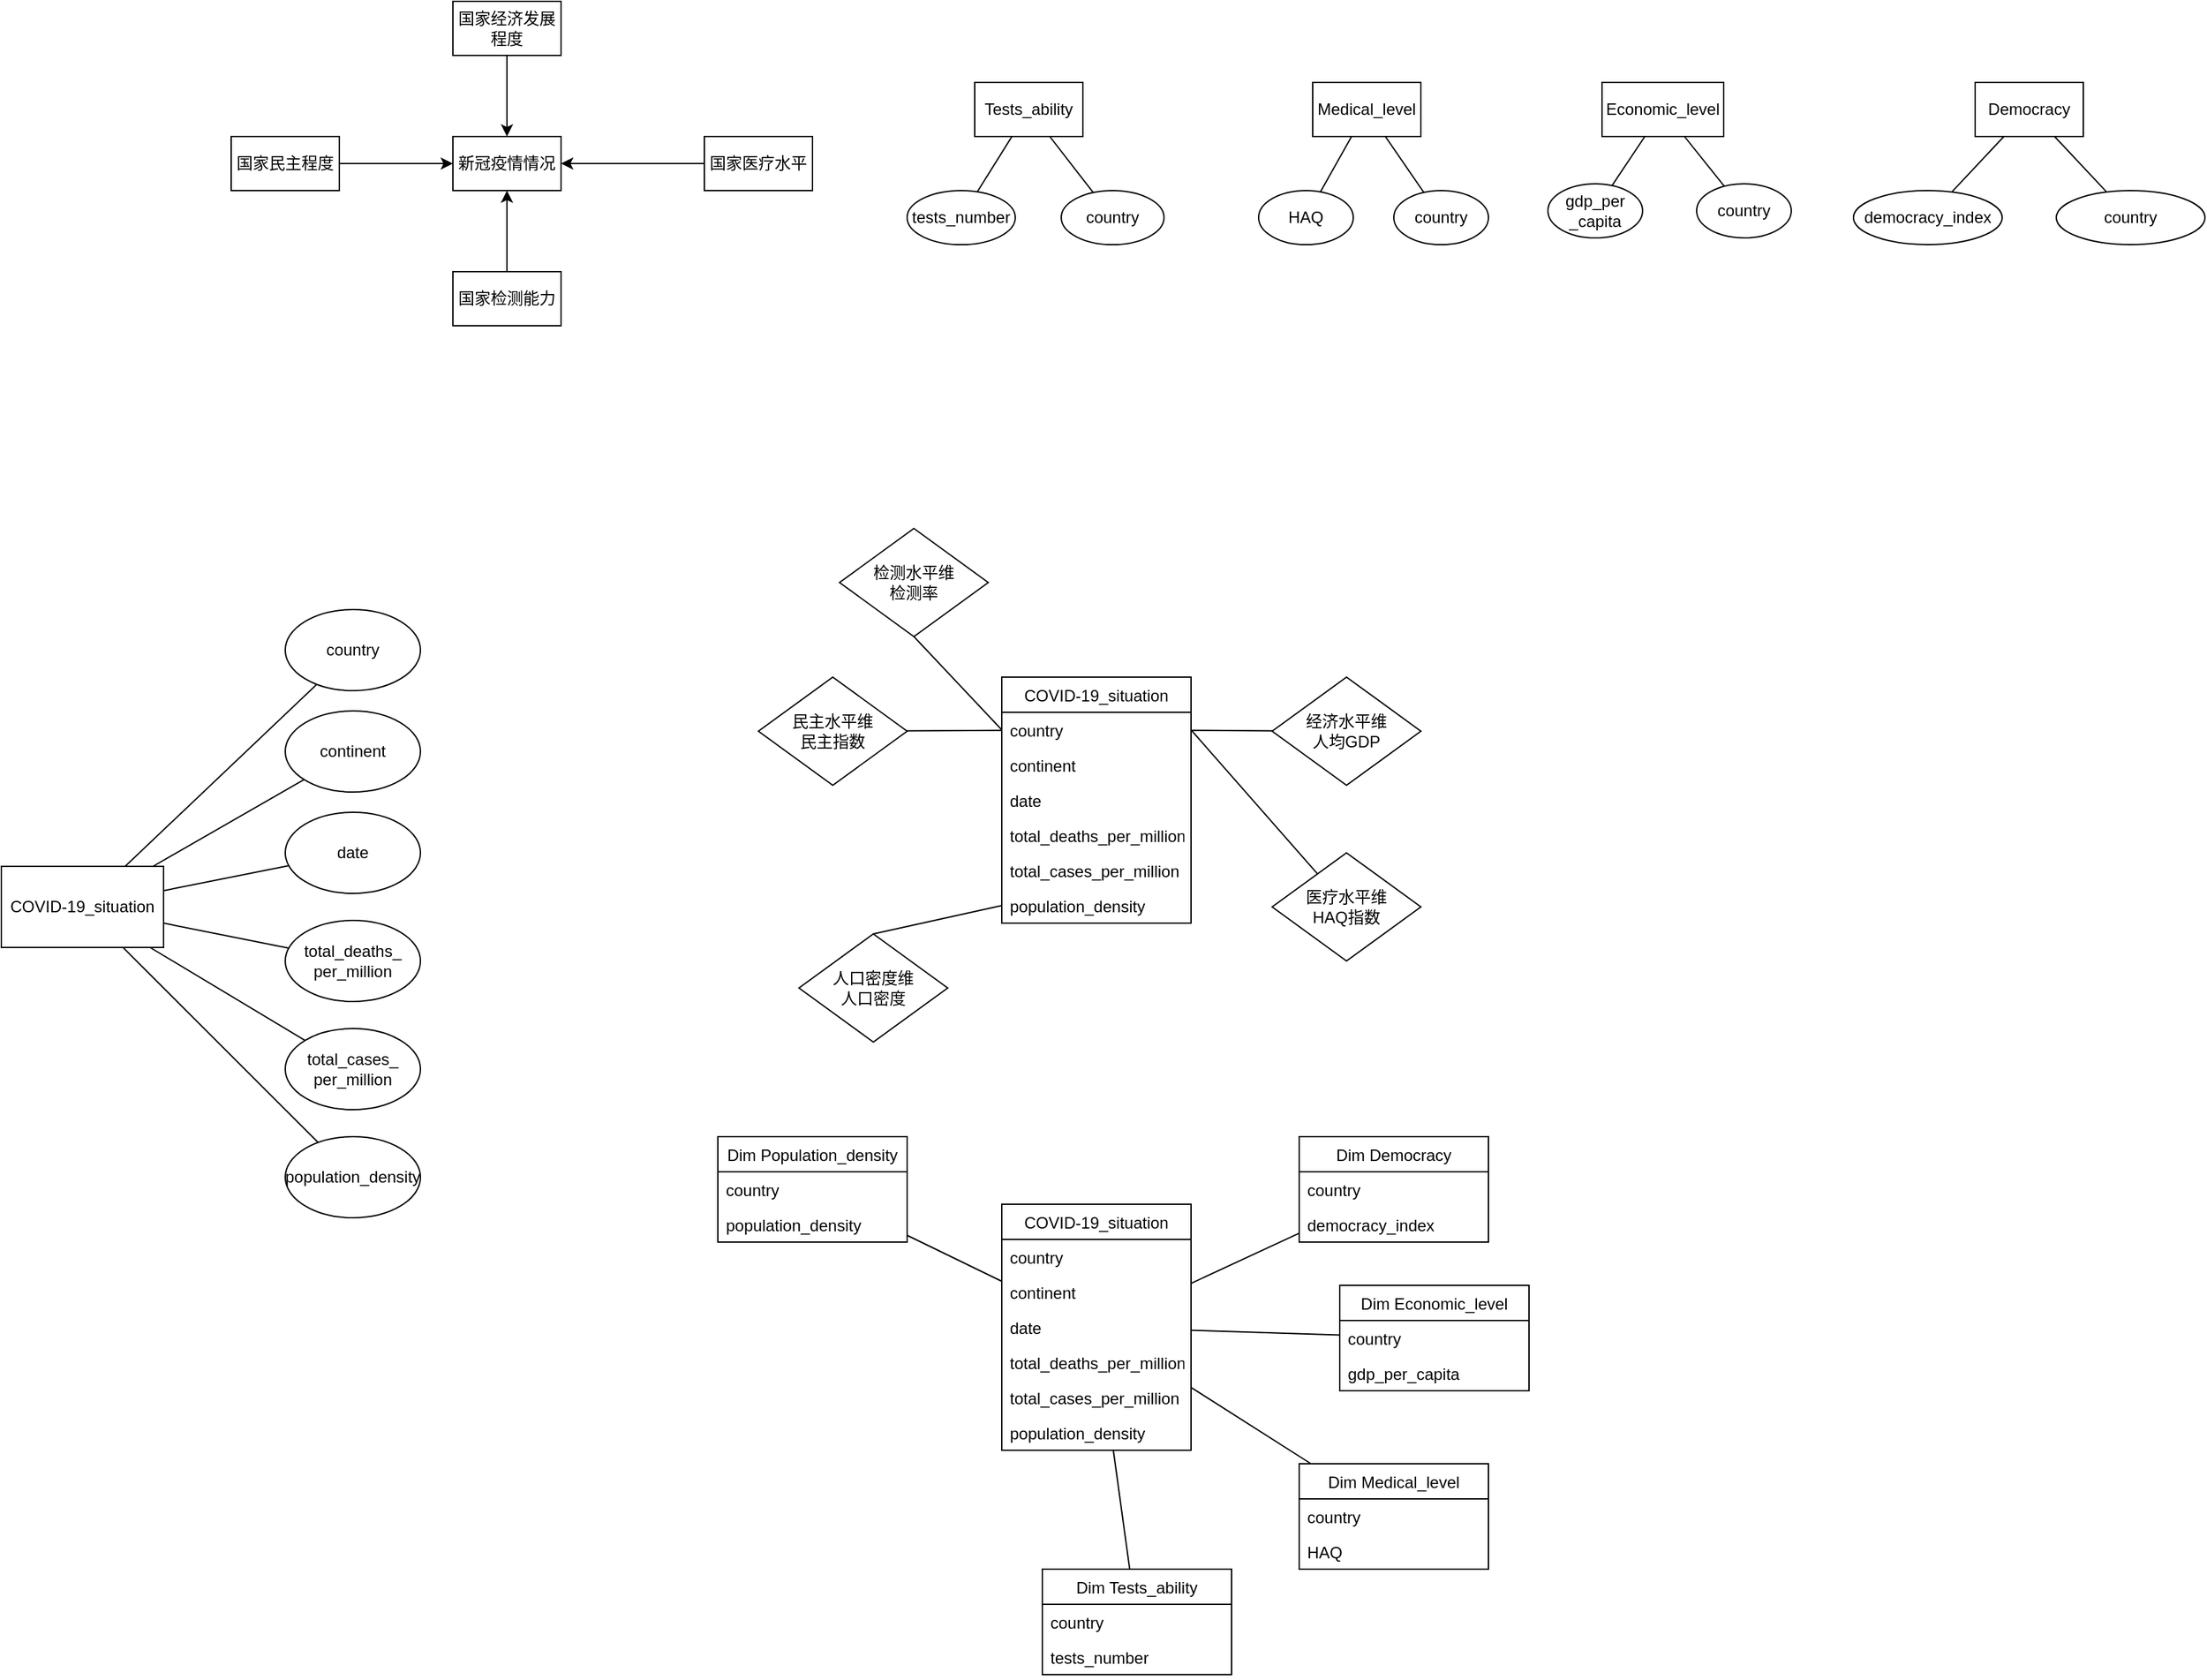 <mxfile version="13.10.0" type="github">
  <diagram id="Pme9fIOPrRiLOFCRXLsO" name="Page-1">
    <mxGraphModel dx="1038" dy="587" grid="1" gridSize="10" guides="1" tooltips="1" connect="1" arrows="1" fold="1" page="1" pageScale="1" pageWidth="827" pageHeight="1169" math="0" shadow="0">
      <root>
        <mxCell id="0" />
        <mxCell id="1" parent="0" />
        <mxCell id="bKF1onNrk28GbELkqHRm-1" value="新冠疫情情况" style="rounded=0;whiteSpace=wrap;html=1;" vertex="1" parent="1">
          <mxGeometry x="374" y="130" width="80" height="40" as="geometry" />
        </mxCell>
        <mxCell id="bKF1onNrk28GbELkqHRm-8" style="edgeStyle=orthogonalEdgeStyle;rounded=0;orthogonalLoop=1;jettySize=auto;html=1;" edge="1" parent="1" source="bKF1onNrk28GbELkqHRm-3" target="bKF1onNrk28GbELkqHRm-1">
          <mxGeometry relative="1" as="geometry" />
        </mxCell>
        <mxCell id="bKF1onNrk28GbELkqHRm-3" value="国家民主程度" style="rounded=0;whiteSpace=wrap;html=1;" vertex="1" parent="1">
          <mxGeometry x="210" y="130" width="80" height="40" as="geometry" />
        </mxCell>
        <mxCell id="bKF1onNrk28GbELkqHRm-11" style="edgeStyle=orthogonalEdgeStyle;rounded=0;orthogonalLoop=1;jettySize=auto;html=1;" edge="1" parent="1" source="bKF1onNrk28GbELkqHRm-4" target="bKF1onNrk28GbELkqHRm-1">
          <mxGeometry relative="1" as="geometry" />
        </mxCell>
        <mxCell id="bKF1onNrk28GbELkqHRm-4" value="国家医疗水平" style="rounded=0;whiteSpace=wrap;html=1;" vertex="1" parent="1">
          <mxGeometry x="560" y="130" width="80" height="40" as="geometry" />
        </mxCell>
        <mxCell id="bKF1onNrk28GbELkqHRm-33" style="edgeStyle=none;rounded=0;orthogonalLoop=1;jettySize=auto;html=1;endArrow=classic;endFill=1;" edge="1" parent="1" source="bKF1onNrk28GbELkqHRm-7" target="bKF1onNrk28GbELkqHRm-1">
          <mxGeometry relative="1" as="geometry" />
        </mxCell>
        <mxCell id="bKF1onNrk28GbELkqHRm-7" value="国家检测能力" style="rounded=0;whiteSpace=wrap;html=1;" vertex="1" parent="1">
          <mxGeometry x="374" y="230" width="80" height="40" as="geometry" />
        </mxCell>
        <mxCell id="bKF1onNrk28GbELkqHRm-13" style="edgeStyle=orthogonalEdgeStyle;rounded=0;orthogonalLoop=1;jettySize=auto;html=1;" edge="1" parent="1" source="bKF1onNrk28GbELkqHRm-12" target="bKF1onNrk28GbELkqHRm-1">
          <mxGeometry relative="1" as="geometry" />
        </mxCell>
        <mxCell id="bKF1onNrk28GbELkqHRm-12" value="国家经济发展程度" style="rounded=0;whiteSpace=wrap;html=1;" vertex="1" parent="1">
          <mxGeometry x="374" y="30" width="80" height="40" as="geometry" />
        </mxCell>
        <mxCell id="bKF1onNrk28GbELkqHRm-21" style="rounded=0;orthogonalLoop=1;jettySize=auto;html=1;endArrow=none;endFill=0;" edge="1" parent="1" source="bKF1onNrk28GbELkqHRm-14" target="bKF1onNrk28GbELkqHRm-16">
          <mxGeometry relative="1" as="geometry" />
        </mxCell>
        <mxCell id="bKF1onNrk28GbELkqHRm-22" style="rounded=0;orthogonalLoop=1;jettySize=auto;html=1;endArrow=none;endFill=0;" edge="1" parent="1" source="bKF1onNrk28GbELkqHRm-14" target="bKF1onNrk28GbELkqHRm-18">
          <mxGeometry relative="1" as="geometry" />
        </mxCell>
        <mxCell id="bKF1onNrk28GbELkqHRm-14" value="Democracy" style="rounded=0;whiteSpace=wrap;html=1;" vertex="1" parent="1">
          <mxGeometry x="1500" y="90" width="80" height="40" as="geometry" />
        </mxCell>
        <mxCell id="bKF1onNrk28GbELkqHRm-16" value="country" style="ellipse;whiteSpace=wrap;html=1;" vertex="1" parent="1">
          <mxGeometry x="1560" y="170" width="110" height="40" as="geometry" />
        </mxCell>
        <mxCell id="bKF1onNrk28GbELkqHRm-18" value="democracy_index" style="ellipse;whiteSpace=wrap;html=1;" vertex="1" parent="1">
          <mxGeometry x="1410" y="170" width="110" height="40" as="geometry" />
        </mxCell>
        <mxCell id="bKF1onNrk28GbELkqHRm-26" style="edgeStyle=none;rounded=0;orthogonalLoop=1;jettySize=auto;html=1;endArrow=none;endFill=0;" edge="1" parent="1" source="bKF1onNrk28GbELkqHRm-23" target="bKF1onNrk28GbELkqHRm-25">
          <mxGeometry relative="1" as="geometry" />
        </mxCell>
        <mxCell id="bKF1onNrk28GbELkqHRm-27" style="edgeStyle=none;rounded=0;orthogonalLoop=1;jettySize=auto;html=1;endArrow=none;endFill=0;" edge="1" parent="1" source="bKF1onNrk28GbELkqHRm-23" target="bKF1onNrk28GbELkqHRm-24">
          <mxGeometry relative="1" as="geometry" />
        </mxCell>
        <mxCell id="bKF1onNrk28GbELkqHRm-23" value="Tests_ability" style="rounded=0;whiteSpace=wrap;html=1;" vertex="1" parent="1">
          <mxGeometry x="760" y="90" width="80" height="40" as="geometry" />
        </mxCell>
        <mxCell id="bKF1onNrk28GbELkqHRm-24" value="country" style="ellipse;whiteSpace=wrap;html=1;" vertex="1" parent="1">
          <mxGeometry x="824" y="170" width="76" height="40" as="geometry" />
        </mxCell>
        <mxCell id="bKF1onNrk28GbELkqHRm-25" value="tests_number" style="ellipse;whiteSpace=wrap;html=1;" vertex="1" parent="1">
          <mxGeometry x="710" y="170" width="80" height="40" as="geometry" />
        </mxCell>
        <mxCell id="bKF1onNrk28GbELkqHRm-31" style="edgeStyle=none;rounded=0;orthogonalLoop=1;jettySize=auto;html=1;endArrow=none;endFill=0;" edge="1" parent="1" source="bKF1onNrk28GbELkqHRm-28" target="bKF1onNrk28GbELkqHRm-30">
          <mxGeometry relative="1" as="geometry" />
        </mxCell>
        <mxCell id="bKF1onNrk28GbELkqHRm-32" style="edgeStyle=none;rounded=0;orthogonalLoop=1;jettySize=auto;html=1;endArrow=none;endFill=0;" edge="1" parent="1" source="bKF1onNrk28GbELkqHRm-28" target="bKF1onNrk28GbELkqHRm-29">
          <mxGeometry relative="1" as="geometry" />
        </mxCell>
        <mxCell id="bKF1onNrk28GbELkqHRm-28" value="Medical_level" style="rounded=0;whiteSpace=wrap;html=1;" vertex="1" parent="1">
          <mxGeometry x="1010" y="90" width="80" height="40" as="geometry" />
        </mxCell>
        <mxCell id="bKF1onNrk28GbELkqHRm-29" value="country" style="ellipse;whiteSpace=wrap;html=1;" vertex="1" parent="1">
          <mxGeometry x="1070" y="170" width="70" height="40" as="geometry" />
        </mxCell>
        <mxCell id="bKF1onNrk28GbELkqHRm-30" value="HAQ" style="ellipse;whiteSpace=wrap;html=1;" vertex="1" parent="1">
          <mxGeometry x="970" y="170" width="70" height="40" as="geometry" />
        </mxCell>
        <mxCell id="bKF1onNrk28GbELkqHRm-38" style="edgeStyle=none;rounded=0;orthogonalLoop=1;jettySize=auto;html=1;endArrow=none;endFill=0;" edge="1" parent="1" source="bKF1onNrk28GbELkqHRm-34" target="bKF1onNrk28GbELkqHRm-36">
          <mxGeometry relative="1" as="geometry" />
        </mxCell>
        <mxCell id="bKF1onNrk28GbELkqHRm-34" value="Economic_level" style="rounded=0;whiteSpace=wrap;html=1;" vertex="1" parent="1">
          <mxGeometry x="1224" y="90" width="90" height="40" as="geometry" />
        </mxCell>
        <mxCell id="bKF1onNrk28GbELkqHRm-37" style="edgeStyle=none;rounded=0;orthogonalLoop=1;jettySize=auto;html=1;endArrow=none;endFill=0;" edge="1" parent="1" source="bKF1onNrk28GbELkqHRm-35" target="bKF1onNrk28GbELkqHRm-34">
          <mxGeometry relative="1" as="geometry" />
        </mxCell>
        <mxCell id="bKF1onNrk28GbELkqHRm-35" value="&lt;div&gt;gdp_per&lt;/div&gt;&lt;div&gt;_capita&lt;/div&gt;" style="ellipse;whiteSpace=wrap;html=1;" vertex="1" parent="1">
          <mxGeometry x="1184" y="165" width="70" height="40" as="geometry" />
        </mxCell>
        <mxCell id="bKF1onNrk28GbELkqHRm-36" value="country" style="ellipse;whiteSpace=wrap;html=1;" vertex="1" parent="1">
          <mxGeometry x="1294" y="165" width="70" height="40" as="geometry" />
        </mxCell>
        <mxCell id="bKF1onNrk28GbELkqHRm-52" style="edgeStyle=none;rounded=0;orthogonalLoop=1;jettySize=auto;html=1;endArrow=none;endFill=0;" edge="1" parent="1" source="bKF1onNrk28GbELkqHRm-43" target="bKF1onNrk28GbELkqHRm-44">
          <mxGeometry relative="1" as="geometry" />
        </mxCell>
        <mxCell id="bKF1onNrk28GbELkqHRm-53" style="edgeStyle=none;rounded=0;orthogonalLoop=1;jettySize=auto;html=1;endArrow=none;endFill=0;" edge="1" parent="1" source="bKF1onNrk28GbELkqHRm-43" target="bKF1onNrk28GbELkqHRm-49">
          <mxGeometry relative="1" as="geometry" />
        </mxCell>
        <mxCell id="bKF1onNrk28GbELkqHRm-54" style="edgeStyle=none;rounded=0;orthogonalLoop=1;jettySize=auto;html=1;endArrow=none;endFill=0;" edge="1" parent="1" source="bKF1onNrk28GbELkqHRm-43" target="bKF1onNrk28GbELkqHRm-46">
          <mxGeometry relative="1" as="geometry" />
        </mxCell>
        <mxCell id="bKF1onNrk28GbELkqHRm-55" style="edgeStyle=none;rounded=0;orthogonalLoop=1;jettySize=auto;html=1;endArrow=none;endFill=0;" edge="1" parent="1" source="bKF1onNrk28GbELkqHRm-43" target="bKF1onNrk28GbELkqHRm-47">
          <mxGeometry relative="1" as="geometry" />
        </mxCell>
        <mxCell id="bKF1onNrk28GbELkqHRm-56" style="edgeStyle=none;rounded=0;orthogonalLoop=1;jettySize=auto;html=1;endArrow=none;endFill=0;" edge="1" parent="1" source="bKF1onNrk28GbELkqHRm-43" target="bKF1onNrk28GbELkqHRm-50">
          <mxGeometry relative="1" as="geometry" />
        </mxCell>
        <mxCell id="bKF1onNrk28GbELkqHRm-57" style="edgeStyle=none;rounded=0;orthogonalLoop=1;jettySize=auto;html=1;endArrow=none;endFill=0;" edge="1" parent="1" source="bKF1onNrk28GbELkqHRm-43" target="bKF1onNrk28GbELkqHRm-51">
          <mxGeometry relative="1" as="geometry" />
        </mxCell>
        <mxCell id="bKF1onNrk28GbELkqHRm-43" value="COVID-19_situation" style="rounded=0;whiteSpace=wrap;html=1;" vertex="1" parent="1">
          <mxGeometry x="40" y="670" width="120" height="60" as="geometry" />
        </mxCell>
        <mxCell id="bKF1onNrk28GbELkqHRm-44" value="country" style="ellipse;whiteSpace=wrap;html=1;" vertex="1" parent="1">
          <mxGeometry x="250" y="480" width="100" height="60" as="geometry" />
        </mxCell>
        <mxCell id="bKF1onNrk28GbELkqHRm-46" value="date" style="ellipse;whiteSpace=wrap;html=1;" vertex="1" parent="1">
          <mxGeometry x="250" y="630" width="100" height="60" as="geometry" />
        </mxCell>
        <mxCell id="bKF1onNrk28GbELkqHRm-47" value="&lt;div&gt;total_deaths_&lt;/div&gt;&lt;div&gt;per_million&lt;/div&gt;" style="ellipse;whiteSpace=wrap;html=1;" vertex="1" parent="1">
          <mxGeometry x="250" y="710" width="100" height="60" as="geometry" />
        </mxCell>
        <mxCell id="bKF1onNrk28GbELkqHRm-49" value="continent" style="ellipse;whiteSpace=wrap;html=1;" vertex="1" parent="1">
          <mxGeometry x="250" y="555" width="100" height="60" as="geometry" />
        </mxCell>
        <mxCell id="bKF1onNrk28GbELkqHRm-50" value="&lt;div&gt;total_cases_&lt;/div&gt;&lt;div&gt;per_million&lt;/div&gt;" style="ellipse;whiteSpace=wrap;html=1;" vertex="1" parent="1">
          <mxGeometry x="250" y="790" width="100" height="60" as="geometry" />
        </mxCell>
        <mxCell id="bKF1onNrk28GbELkqHRm-51" value="population_density" style="ellipse;whiteSpace=wrap;html=1;" vertex="1" parent="1">
          <mxGeometry x="250" y="870" width="100" height="60" as="geometry" />
        </mxCell>
        <mxCell id="bKF1onNrk28GbELkqHRm-58" value="COVID-19_situation" style="swimlane;fontStyle=0;childLayout=stackLayout;horizontal=1;startSize=26;fillColor=none;horizontalStack=0;resizeParent=1;resizeParentMax=0;resizeLast=0;collapsible=1;marginBottom=0;" vertex="1" parent="1">
          <mxGeometry x="780" y="530" width="140" height="182" as="geometry" />
        </mxCell>
        <mxCell id="bKF1onNrk28GbELkqHRm-59" value="country" style="text;strokeColor=none;fillColor=none;align=left;verticalAlign=top;spacingLeft=4;spacingRight=4;overflow=hidden;rotatable=0;points=[[0,0.5],[1,0.5]];portConstraint=eastwest;" vertex="1" parent="bKF1onNrk28GbELkqHRm-58">
          <mxGeometry y="26" width="140" height="26" as="geometry" />
        </mxCell>
        <mxCell id="bKF1onNrk28GbELkqHRm-60" value="continent" style="text;strokeColor=none;fillColor=none;align=left;verticalAlign=top;spacingLeft=4;spacingRight=4;overflow=hidden;rotatable=0;points=[[0,0.5],[1,0.5]];portConstraint=eastwest;" vertex="1" parent="bKF1onNrk28GbELkqHRm-58">
          <mxGeometry y="52" width="140" height="26" as="geometry" />
        </mxCell>
        <mxCell id="bKF1onNrk28GbELkqHRm-61" value="date" style="text;strokeColor=none;fillColor=none;align=left;verticalAlign=top;spacingLeft=4;spacingRight=4;overflow=hidden;rotatable=0;points=[[0,0.5],[1,0.5]];portConstraint=eastwest;" vertex="1" parent="bKF1onNrk28GbELkqHRm-58">
          <mxGeometry y="78" width="140" height="26" as="geometry" />
        </mxCell>
        <mxCell id="bKF1onNrk28GbELkqHRm-62" value="total_deaths_per_million" style="text;strokeColor=none;fillColor=none;align=left;verticalAlign=top;spacingLeft=4;spacingRight=4;overflow=hidden;rotatable=0;points=[[0,0.5],[1,0.5]];portConstraint=eastwest;" vertex="1" parent="bKF1onNrk28GbELkqHRm-58">
          <mxGeometry y="104" width="140" height="26" as="geometry" />
        </mxCell>
        <mxCell id="bKF1onNrk28GbELkqHRm-63" value="total_cases_per_million" style="text;strokeColor=none;fillColor=none;align=left;verticalAlign=top;spacingLeft=4;spacingRight=4;overflow=hidden;rotatable=0;points=[[0,0.5],[1,0.5]];portConstraint=eastwest;" vertex="1" parent="bKF1onNrk28GbELkqHRm-58">
          <mxGeometry y="130" width="140" height="26" as="geometry" />
        </mxCell>
        <mxCell id="bKF1onNrk28GbELkqHRm-64" value="population_density" style="text;strokeColor=none;fillColor=none;align=left;verticalAlign=top;spacingLeft=4;spacingRight=4;overflow=hidden;rotatable=0;points=[[0,0.5],[1,0.5]];portConstraint=eastwest;" vertex="1" parent="bKF1onNrk28GbELkqHRm-58">
          <mxGeometry y="156" width="140" height="26" as="geometry" />
        </mxCell>
        <mxCell id="bKF1onNrk28GbELkqHRm-74" style="edgeStyle=none;rounded=0;orthogonalLoop=1;jettySize=auto;html=1;endArrow=none;endFill=0;" edge="1" parent="1" source="bKF1onNrk28GbELkqHRm-65" target="bKF1onNrk28GbELkqHRm-59">
          <mxGeometry relative="1" as="geometry" />
        </mxCell>
        <mxCell id="bKF1onNrk28GbELkqHRm-65" value="&lt;div&gt;经济水平维&lt;/div&gt;&lt;div&gt;人均GDP&lt;br&gt;&lt;/div&gt;" style="rhombus;whiteSpace=wrap;html=1;" vertex="1" parent="1">
          <mxGeometry x="980" y="530" width="110" height="80" as="geometry" />
        </mxCell>
        <mxCell id="bKF1onNrk28GbELkqHRm-75" style="edgeStyle=none;rounded=0;orthogonalLoop=1;jettySize=auto;html=1;entryX=1;entryY=0.5;entryDx=0;entryDy=0;endArrow=none;endFill=0;" edge="1" parent="1" source="bKF1onNrk28GbELkqHRm-67" target="bKF1onNrk28GbELkqHRm-59">
          <mxGeometry relative="1" as="geometry" />
        </mxCell>
        <mxCell id="bKF1onNrk28GbELkqHRm-67" value="&lt;div&gt;医疗水平维&lt;/div&gt;&lt;div&gt;HAQ指数&lt;br&gt;&lt;/div&gt;" style="rhombus;whiteSpace=wrap;html=1;" vertex="1" parent="1">
          <mxGeometry x="980" y="660" width="110" height="80" as="geometry" />
        </mxCell>
        <mxCell id="bKF1onNrk28GbELkqHRm-71" style="edgeStyle=none;rounded=0;orthogonalLoop=1;jettySize=auto;html=1;entryX=0;entryY=0.5;entryDx=0;entryDy=0;endArrow=none;endFill=0;exitX=0.5;exitY=1;exitDx=0;exitDy=0;" edge="1" parent="1" source="bKF1onNrk28GbELkqHRm-68" target="bKF1onNrk28GbELkqHRm-59">
          <mxGeometry relative="1" as="geometry" />
        </mxCell>
        <mxCell id="bKF1onNrk28GbELkqHRm-68" value="&lt;div&gt;检测水平维&lt;/div&gt;&lt;div&gt;检测率&lt;br&gt;&lt;/div&gt;" style="rhombus;whiteSpace=wrap;html=1;" vertex="1" parent="1">
          <mxGeometry x="660" y="420" width="110" height="80" as="geometry" />
        </mxCell>
        <mxCell id="bKF1onNrk28GbELkqHRm-72" style="edgeStyle=none;rounded=0;orthogonalLoop=1;jettySize=auto;html=1;endArrow=none;endFill=0;" edge="1" parent="1" source="bKF1onNrk28GbELkqHRm-69" target="bKF1onNrk28GbELkqHRm-59">
          <mxGeometry relative="1" as="geometry" />
        </mxCell>
        <mxCell id="bKF1onNrk28GbELkqHRm-69" value="&lt;div&gt;民主水平维&lt;/div&gt;&lt;div&gt;民主指数&lt;br&gt;&lt;/div&gt;" style="rhombus;whiteSpace=wrap;html=1;" vertex="1" parent="1">
          <mxGeometry x="600" y="530" width="110" height="80" as="geometry" />
        </mxCell>
        <mxCell id="bKF1onNrk28GbELkqHRm-73" style="edgeStyle=none;rounded=0;orthogonalLoop=1;jettySize=auto;html=1;entryX=0;entryY=0.5;entryDx=0;entryDy=0;endArrow=none;endFill=0;exitX=0.5;exitY=0;exitDx=0;exitDy=0;" edge="1" parent="1" source="bKF1onNrk28GbELkqHRm-70" target="bKF1onNrk28GbELkqHRm-64">
          <mxGeometry relative="1" as="geometry" />
        </mxCell>
        <mxCell id="bKF1onNrk28GbELkqHRm-70" value="&lt;div&gt;人口密度维&lt;/div&gt;&lt;div&gt;人口密度&lt;br&gt;&lt;/div&gt;" style="rhombus;whiteSpace=wrap;html=1;" vertex="1" parent="1">
          <mxGeometry x="630" y="720" width="110" height="80" as="geometry" />
        </mxCell>
        <mxCell id="bKF1onNrk28GbELkqHRm-76" value="COVID-19_situation" style="swimlane;fontStyle=0;childLayout=stackLayout;horizontal=1;startSize=26;fillColor=none;horizontalStack=0;resizeParent=1;resizeParentMax=0;resizeLast=0;collapsible=1;marginBottom=0;" vertex="1" parent="1">
          <mxGeometry x="780" y="920" width="140" height="182" as="geometry" />
        </mxCell>
        <mxCell id="bKF1onNrk28GbELkqHRm-77" value="country" style="text;strokeColor=none;fillColor=none;align=left;verticalAlign=top;spacingLeft=4;spacingRight=4;overflow=hidden;rotatable=0;points=[[0,0.5],[1,0.5]];portConstraint=eastwest;" vertex="1" parent="bKF1onNrk28GbELkqHRm-76">
          <mxGeometry y="26" width="140" height="26" as="geometry" />
        </mxCell>
        <mxCell id="bKF1onNrk28GbELkqHRm-78" value="continent" style="text;strokeColor=none;fillColor=none;align=left;verticalAlign=top;spacingLeft=4;spacingRight=4;overflow=hidden;rotatable=0;points=[[0,0.5],[1,0.5]];portConstraint=eastwest;" vertex="1" parent="bKF1onNrk28GbELkqHRm-76">
          <mxGeometry y="52" width="140" height="26" as="geometry" />
        </mxCell>
        <mxCell id="bKF1onNrk28GbELkqHRm-79" value="date" style="text;strokeColor=none;fillColor=none;align=left;verticalAlign=top;spacingLeft=4;spacingRight=4;overflow=hidden;rotatable=0;points=[[0,0.5],[1,0.5]];portConstraint=eastwest;" vertex="1" parent="bKF1onNrk28GbELkqHRm-76">
          <mxGeometry y="78" width="140" height="26" as="geometry" />
        </mxCell>
        <mxCell id="bKF1onNrk28GbELkqHRm-80" value="total_deaths_per_million" style="text;strokeColor=none;fillColor=none;align=left;verticalAlign=top;spacingLeft=4;spacingRight=4;overflow=hidden;rotatable=0;points=[[0,0.5],[1,0.5]];portConstraint=eastwest;" vertex="1" parent="bKF1onNrk28GbELkqHRm-76">
          <mxGeometry y="104" width="140" height="26" as="geometry" />
        </mxCell>
        <mxCell id="bKF1onNrk28GbELkqHRm-81" value="total_cases_per_million" style="text;strokeColor=none;fillColor=none;align=left;verticalAlign=top;spacingLeft=4;spacingRight=4;overflow=hidden;rotatable=0;points=[[0,0.5],[1,0.5]];portConstraint=eastwest;" vertex="1" parent="bKF1onNrk28GbELkqHRm-76">
          <mxGeometry y="130" width="140" height="26" as="geometry" />
        </mxCell>
        <mxCell id="bKF1onNrk28GbELkqHRm-82" value="population_density" style="text;strokeColor=none;fillColor=none;align=left;verticalAlign=top;spacingLeft=4;spacingRight=4;overflow=hidden;rotatable=0;points=[[0,0.5],[1,0.5]];portConstraint=eastwest;" vertex="1" parent="bKF1onNrk28GbELkqHRm-76">
          <mxGeometry y="156" width="140" height="26" as="geometry" />
        </mxCell>
        <mxCell id="bKF1onNrk28GbELkqHRm-101" style="edgeStyle=none;rounded=0;orthogonalLoop=1;jettySize=auto;html=1;endArrow=none;endFill=0;" edge="1" parent="1" source="bKF1onNrk28GbELkqHRm-96" target="bKF1onNrk28GbELkqHRm-76">
          <mxGeometry relative="1" as="geometry" />
        </mxCell>
        <mxCell id="bKF1onNrk28GbELkqHRm-96" value="Dim Tests_ability" style="swimlane;fontStyle=0;childLayout=stackLayout;horizontal=1;startSize=26;fillColor=none;horizontalStack=0;resizeParent=1;resizeParentMax=0;resizeLast=0;collapsible=1;marginBottom=0;" vertex="1" parent="1">
          <mxGeometry x="810" y="1190" width="140" height="78" as="geometry" />
        </mxCell>
        <mxCell id="bKF1onNrk28GbELkqHRm-99" value="country" style="text;strokeColor=none;fillColor=none;align=left;verticalAlign=top;spacingLeft=4;spacingRight=4;overflow=hidden;rotatable=0;points=[[0,0.5],[1,0.5]];portConstraint=eastwest;" vertex="1" parent="bKF1onNrk28GbELkqHRm-96">
          <mxGeometry y="26" width="140" height="26" as="geometry" />
        </mxCell>
        <mxCell id="bKF1onNrk28GbELkqHRm-100" value="tests_number" style="text;strokeColor=none;fillColor=none;align=left;verticalAlign=top;spacingLeft=4;spacingRight=4;overflow=hidden;rotatable=0;points=[[0,0.5],[1,0.5]];portConstraint=eastwest;" vertex="1" parent="bKF1onNrk28GbELkqHRm-96">
          <mxGeometry y="52" width="140" height="26" as="geometry" />
        </mxCell>
        <mxCell id="bKF1onNrk28GbELkqHRm-106" style="edgeStyle=none;rounded=0;orthogonalLoop=1;jettySize=auto;html=1;endArrow=none;endFill=0;" edge="1" parent="1" source="bKF1onNrk28GbELkqHRm-102" target="bKF1onNrk28GbELkqHRm-76">
          <mxGeometry relative="1" as="geometry" />
        </mxCell>
        <mxCell id="bKF1onNrk28GbELkqHRm-102" value="Dim Medical_level" style="swimlane;fontStyle=0;childLayout=stackLayout;horizontal=1;startSize=26;fillColor=none;horizontalStack=0;resizeParent=1;resizeParentMax=0;resizeLast=0;collapsible=1;marginBottom=0;" vertex="1" parent="1">
          <mxGeometry x="1000" y="1112" width="140" height="78" as="geometry" />
        </mxCell>
        <mxCell id="bKF1onNrk28GbELkqHRm-103" value="country" style="text;strokeColor=none;fillColor=none;align=left;verticalAlign=top;spacingLeft=4;spacingRight=4;overflow=hidden;rotatable=0;points=[[0,0.5],[1,0.5]];portConstraint=eastwest;" vertex="1" parent="bKF1onNrk28GbELkqHRm-102">
          <mxGeometry y="26" width="140" height="26" as="geometry" />
        </mxCell>
        <mxCell id="bKF1onNrk28GbELkqHRm-104" value="HAQ" style="text;strokeColor=none;fillColor=none;align=left;verticalAlign=top;spacingLeft=4;spacingRight=4;overflow=hidden;rotatable=0;points=[[0,0.5],[1,0.5]];portConstraint=eastwest;" vertex="1" parent="bKF1onNrk28GbELkqHRm-102">
          <mxGeometry y="52" width="140" height="26" as="geometry" />
        </mxCell>
        <mxCell id="bKF1onNrk28GbELkqHRm-110" style="edgeStyle=none;rounded=0;orthogonalLoop=1;jettySize=auto;html=1;endArrow=none;endFill=0;" edge="1" parent="1" source="bKF1onNrk28GbELkqHRm-107" target="bKF1onNrk28GbELkqHRm-76">
          <mxGeometry relative="1" as="geometry" />
        </mxCell>
        <mxCell id="bKF1onNrk28GbELkqHRm-107" value="Dim Economic_level" style="swimlane;fontStyle=0;childLayout=stackLayout;horizontal=1;startSize=26;fillColor=none;horizontalStack=0;resizeParent=1;resizeParentMax=0;resizeLast=0;collapsible=1;marginBottom=0;" vertex="1" parent="1">
          <mxGeometry x="1030" y="980" width="140" height="78" as="geometry" />
        </mxCell>
        <mxCell id="bKF1onNrk28GbELkqHRm-108" value="country" style="text;strokeColor=none;fillColor=none;align=left;verticalAlign=top;spacingLeft=4;spacingRight=4;overflow=hidden;rotatable=0;points=[[0,0.5],[1,0.5]];portConstraint=eastwest;" vertex="1" parent="bKF1onNrk28GbELkqHRm-107">
          <mxGeometry y="26" width="140" height="26" as="geometry" />
        </mxCell>
        <mxCell id="bKF1onNrk28GbELkqHRm-109" value="gdp_per_capita" style="text;strokeColor=none;fillColor=none;align=left;verticalAlign=top;spacingLeft=4;spacingRight=4;overflow=hidden;rotatable=0;points=[[0,0.5],[1,0.5]];portConstraint=eastwest;" vertex="1" parent="bKF1onNrk28GbELkqHRm-107">
          <mxGeometry y="52" width="140" height="26" as="geometry" />
        </mxCell>
        <mxCell id="bKF1onNrk28GbELkqHRm-119" style="edgeStyle=none;rounded=0;orthogonalLoop=1;jettySize=auto;html=1;endArrow=none;endFill=0;" edge="1" parent="1" source="bKF1onNrk28GbELkqHRm-111" target="bKF1onNrk28GbELkqHRm-76">
          <mxGeometry relative="1" as="geometry" />
        </mxCell>
        <mxCell id="bKF1onNrk28GbELkqHRm-111" value="Dim Democracy" style="swimlane;fontStyle=0;childLayout=stackLayout;horizontal=1;startSize=26;fillColor=none;horizontalStack=0;resizeParent=1;resizeParentMax=0;resizeLast=0;collapsible=1;marginBottom=0;" vertex="1" parent="1">
          <mxGeometry x="1000" y="870" width="140" height="78" as="geometry" />
        </mxCell>
        <mxCell id="bKF1onNrk28GbELkqHRm-112" value="country" style="text;strokeColor=none;fillColor=none;align=left;verticalAlign=top;spacingLeft=4;spacingRight=4;overflow=hidden;rotatable=0;points=[[0,0.5],[1,0.5]];portConstraint=eastwest;" vertex="1" parent="bKF1onNrk28GbELkqHRm-111">
          <mxGeometry y="26" width="140" height="26" as="geometry" />
        </mxCell>
        <mxCell id="bKF1onNrk28GbELkqHRm-113" value="democracy_index" style="text;strokeColor=none;fillColor=none;align=left;verticalAlign=top;spacingLeft=4;spacingRight=4;overflow=hidden;rotatable=0;points=[[0,0.5],[1,0.5]];portConstraint=eastwest;" vertex="1" parent="bKF1onNrk28GbELkqHRm-111">
          <mxGeometry y="52" width="140" height="26" as="geometry" />
        </mxCell>
        <mxCell id="bKF1onNrk28GbELkqHRm-118" style="edgeStyle=none;rounded=0;orthogonalLoop=1;jettySize=auto;html=1;endArrow=none;endFill=0;" edge="1" parent="1" source="bKF1onNrk28GbELkqHRm-115" target="bKF1onNrk28GbELkqHRm-76">
          <mxGeometry relative="1" as="geometry" />
        </mxCell>
        <mxCell id="bKF1onNrk28GbELkqHRm-115" value="Dim Population_density" style="swimlane;fontStyle=0;childLayout=stackLayout;horizontal=1;startSize=26;fillColor=none;horizontalStack=0;resizeParent=1;resizeParentMax=0;resizeLast=0;collapsible=1;marginBottom=0;" vertex="1" parent="1">
          <mxGeometry x="570" y="870" width="140" height="78" as="geometry" />
        </mxCell>
        <mxCell id="bKF1onNrk28GbELkqHRm-116" value="country" style="text;strokeColor=none;fillColor=none;align=left;verticalAlign=top;spacingLeft=4;spacingRight=4;overflow=hidden;rotatable=0;points=[[0,0.5],[1,0.5]];portConstraint=eastwest;" vertex="1" parent="bKF1onNrk28GbELkqHRm-115">
          <mxGeometry y="26" width="140" height="26" as="geometry" />
        </mxCell>
        <mxCell id="bKF1onNrk28GbELkqHRm-117" value="population_density" style="text;strokeColor=none;fillColor=none;align=left;verticalAlign=top;spacingLeft=4;spacingRight=4;overflow=hidden;rotatable=0;points=[[0,0.5],[1,0.5]];portConstraint=eastwest;" vertex="1" parent="bKF1onNrk28GbELkqHRm-115">
          <mxGeometry y="52" width="140" height="26" as="geometry" />
        </mxCell>
      </root>
    </mxGraphModel>
  </diagram>
</mxfile>
